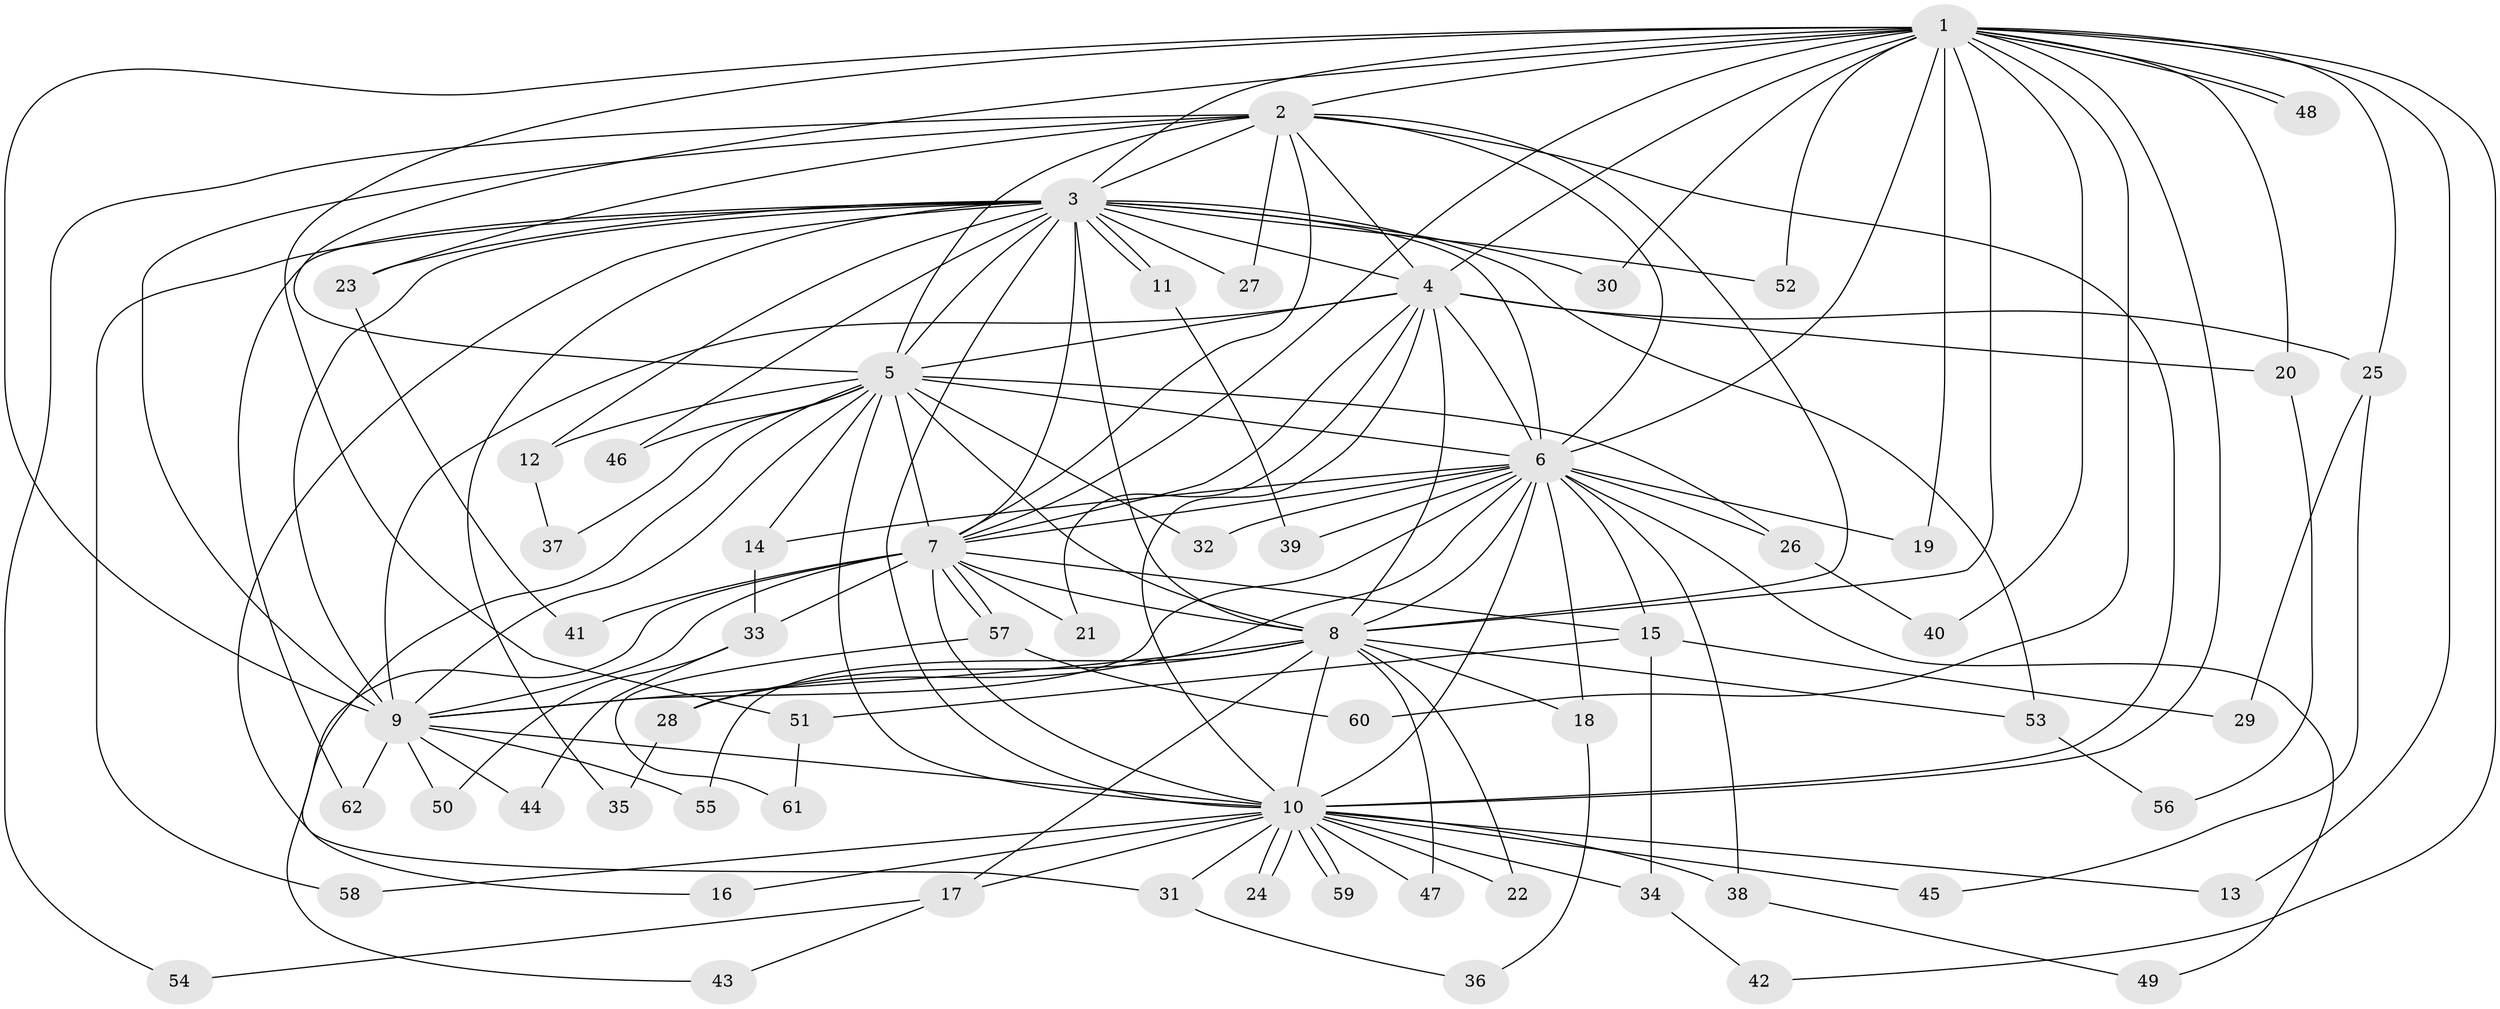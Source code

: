 // coarse degree distribution, {17: 0.022222222222222223, 8: 0.022222222222222223, 21: 0.022222222222222223, 16: 0.022222222222222223, 20: 0.022222222222222223, 12: 0.022222222222222223, 18: 0.022222222222222223, 3: 0.24444444444444444, 1: 0.044444444444444446, 5: 0.022222222222222223, 4: 0.08888888888888889, 2: 0.4444444444444444}
// Generated by graph-tools (version 1.1) at 2025/51/02/27/25 19:51:51]
// undirected, 62 vertices, 149 edges
graph export_dot {
graph [start="1"]
  node [color=gray90,style=filled];
  1;
  2;
  3;
  4;
  5;
  6;
  7;
  8;
  9;
  10;
  11;
  12;
  13;
  14;
  15;
  16;
  17;
  18;
  19;
  20;
  21;
  22;
  23;
  24;
  25;
  26;
  27;
  28;
  29;
  30;
  31;
  32;
  33;
  34;
  35;
  36;
  37;
  38;
  39;
  40;
  41;
  42;
  43;
  44;
  45;
  46;
  47;
  48;
  49;
  50;
  51;
  52;
  53;
  54;
  55;
  56;
  57;
  58;
  59;
  60;
  61;
  62;
  1 -- 2;
  1 -- 3;
  1 -- 4;
  1 -- 5;
  1 -- 6;
  1 -- 7;
  1 -- 8;
  1 -- 9;
  1 -- 10;
  1 -- 13;
  1 -- 19;
  1 -- 20;
  1 -- 25;
  1 -- 30;
  1 -- 40;
  1 -- 42;
  1 -- 48;
  1 -- 48;
  1 -- 51;
  1 -- 52;
  1 -- 60;
  2 -- 3;
  2 -- 4;
  2 -- 5;
  2 -- 6;
  2 -- 7;
  2 -- 8;
  2 -- 9;
  2 -- 10;
  2 -- 23;
  2 -- 27;
  2 -- 54;
  3 -- 4;
  3 -- 5;
  3 -- 6;
  3 -- 7;
  3 -- 8;
  3 -- 9;
  3 -- 10;
  3 -- 11;
  3 -- 11;
  3 -- 12;
  3 -- 23;
  3 -- 27;
  3 -- 30;
  3 -- 31;
  3 -- 35;
  3 -- 46;
  3 -- 52;
  3 -- 53;
  3 -- 58;
  3 -- 62;
  4 -- 5;
  4 -- 6;
  4 -- 7;
  4 -- 8;
  4 -- 9;
  4 -- 10;
  4 -- 20;
  4 -- 21;
  4 -- 25;
  5 -- 6;
  5 -- 7;
  5 -- 8;
  5 -- 9;
  5 -- 10;
  5 -- 12;
  5 -- 14;
  5 -- 16;
  5 -- 26;
  5 -- 32;
  5 -- 37;
  5 -- 46;
  6 -- 7;
  6 -- 8;
  6 -- 9;
  6 -- 10;
  6 -- 14;
  6 -- 15;
  6 -- 18;
  6 -- 19;
  6 -- 26;
  6 -- 28;
  6 -- 32;
  6 -- 38;
  6 -- 39;
  6 -- 49;
  7 -- 8;
  7 -- 9;
  7 -- 10;
  7 -- 15;
  7 -- 21;
  7 -- 33;
  7 -- 41;
  7 -- 43;
  7 -- 57;
  7 -- 57;
  8 -- 9;
  8 -- 10;
  8 -- 17;
  8 -- 18;
  8 -- 22;
  8 -- 28;
  8 -- 47;
  8 -- 53;
  8 -- 55;
  9 -- 10;
  9 -- 44;
  9 -- 50;
  9 -- 55;
  9 -- 62;
  10 -- 13;
  10 -- 16;
  10 -- 17;
  10 -- 22;
  10 -- 24;
  10 -- 24;
  10 -- 31;
  10 -- 34;
  10 -- 38;
  10 -- 45;
  10 -- 47;
  10 -- 58;
  10 -- 59;
  10 -- 59;
  11 -- 39;
  12 -- 37;
  14 -- 33;
  15 -- 29;
  15 -- 34;
  15 -- 51;
  17 -- 43;
  17 -- 54;
  18 -- 36;
  20 -- 56;
  23 -- 41;
  25 -- 29;
  25 -- 45;
  26 -- 40;
  28 -- 35;
  31 -- 36;
  33 -- 44;
  33 -- 50;
  34 -- 42;
  38 -- 49;
  51 -- 61;
  53 -- 56;
  57 -- 60;
  57 -- 61;
}

